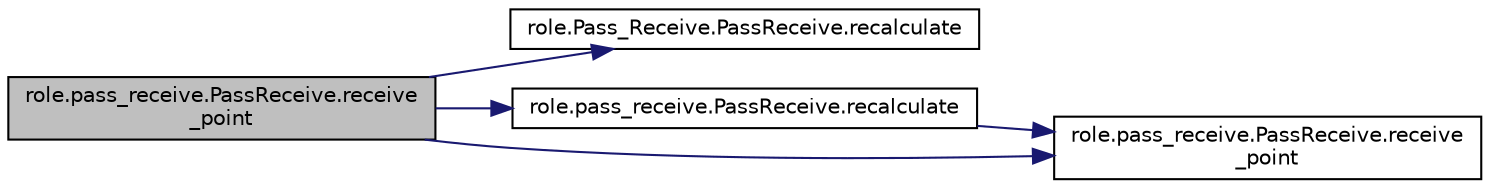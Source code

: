 digraph "role.pass_receive.PassReceive.receive_point"
{
 // INTERACTIVE_SVG=YES
  edge [fontname="Helvetica",fontsize="10",labelfontname="Helvetica",labelfontsize="10"];
  node [fontname="Helvetica",fontsize="10",shape=record];
  rankdir="LR";
  Node1 [label="role.pass_receive.PassReceive.receive\l_point",height=0.2,width=0.4,color="black", fillcolor="grey75", style="filled", fontcolor="black"];
  Node1 -> Node2 [color="midnightblue",fontsize="10",style="solid",fontname="Helvetica"];
  Node2 [label="role.Pass_Receive.PassReceive.recalculate",height=0.2,width=0.4,color="black", fillcolor="white", style="filled",URL="$d6/df0/classrole_1_1_pass___receive_1_1_pass_receive.html#aeec395f3e6371b5dbafc91023413168b"];
  Node1 -> Node3 [color="midnightblue",fontsize="10",style="solid",fontname="Helvetica"];
  Node3 [label="role.pass_receive.PassReceive.recalculate",height=0.2,width=0.4,color="black", fillcolor="white", style="filled",URL="$d8/dde/classrole_1_1pass__receive_1_1_pass_receive.html#aa6cbd346195c7ee374a4eea6c58428c2"];
  Node3 -> Node4 [color="midnightblue",fontsize="10",style="solid",fontname="Helvetica"];
  Node4 [label="role.pass_receive.PassReceive.receive\l_point",height=0.2,width=0.4,color="black", fillcolor="white", style="filled",URL="$d8/dde/classrole_1_1pass__receive_1_1_pass_receive.html#ae1b594ac040b1346e3046d340271d7ae"];
  Node1 -> Node4 [color="midnightblue",fontsize="10",style="solid",fontname="Helvetica"];
}

